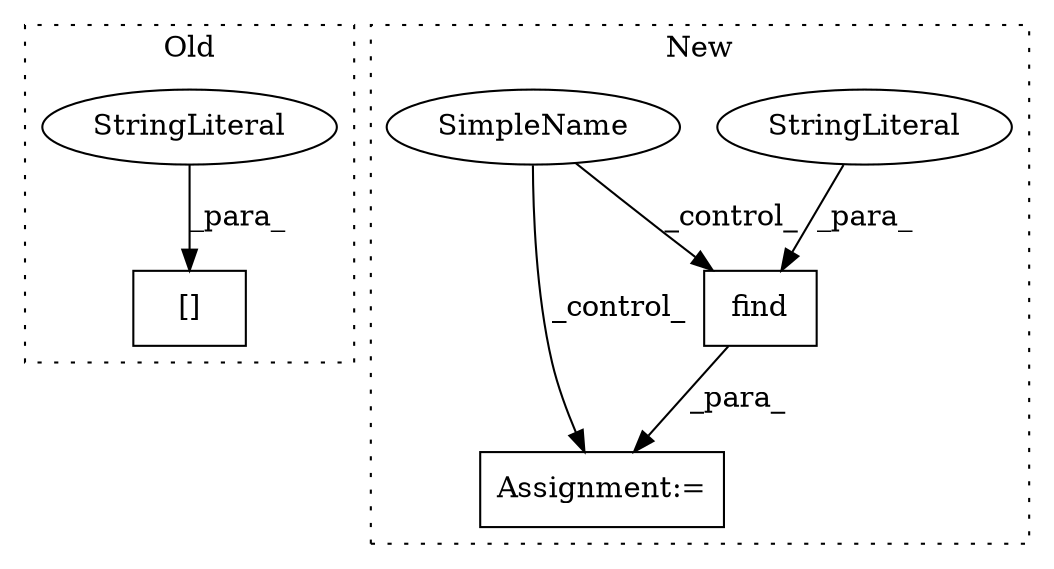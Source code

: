 digraph G {
subgraph cluster0 {
1 [label="[]" a="2" s="6520,6537" l="13,1" shape="box"];
4 [label="StringLiteral" a="45" s="6533" l="4" shape="ellipse"];
label = "Old";
style="dotted";
}
subgraph cluster1 {
2 [label="find" a="32" s="6607,6619" l="5,1" shape="box"];
3 [label="Assignment:=" a="7" s="6600" l="1" shape="box"];
5 [label="StringLiteral" a="45" s="6612" l="7" shape="ellipse"];
6 [label="SimpleName" a="42" s="" l="" shape="ellipse"];
label = "New";
style="dotted";
}
2 -> 3 [label="_para_"];
4 -> 1 [label="_para_"];
5 -> 2 [label="_para_"];
6 -> 2 [label="_control_"];
6 -> 3 [label="_control_"];
}